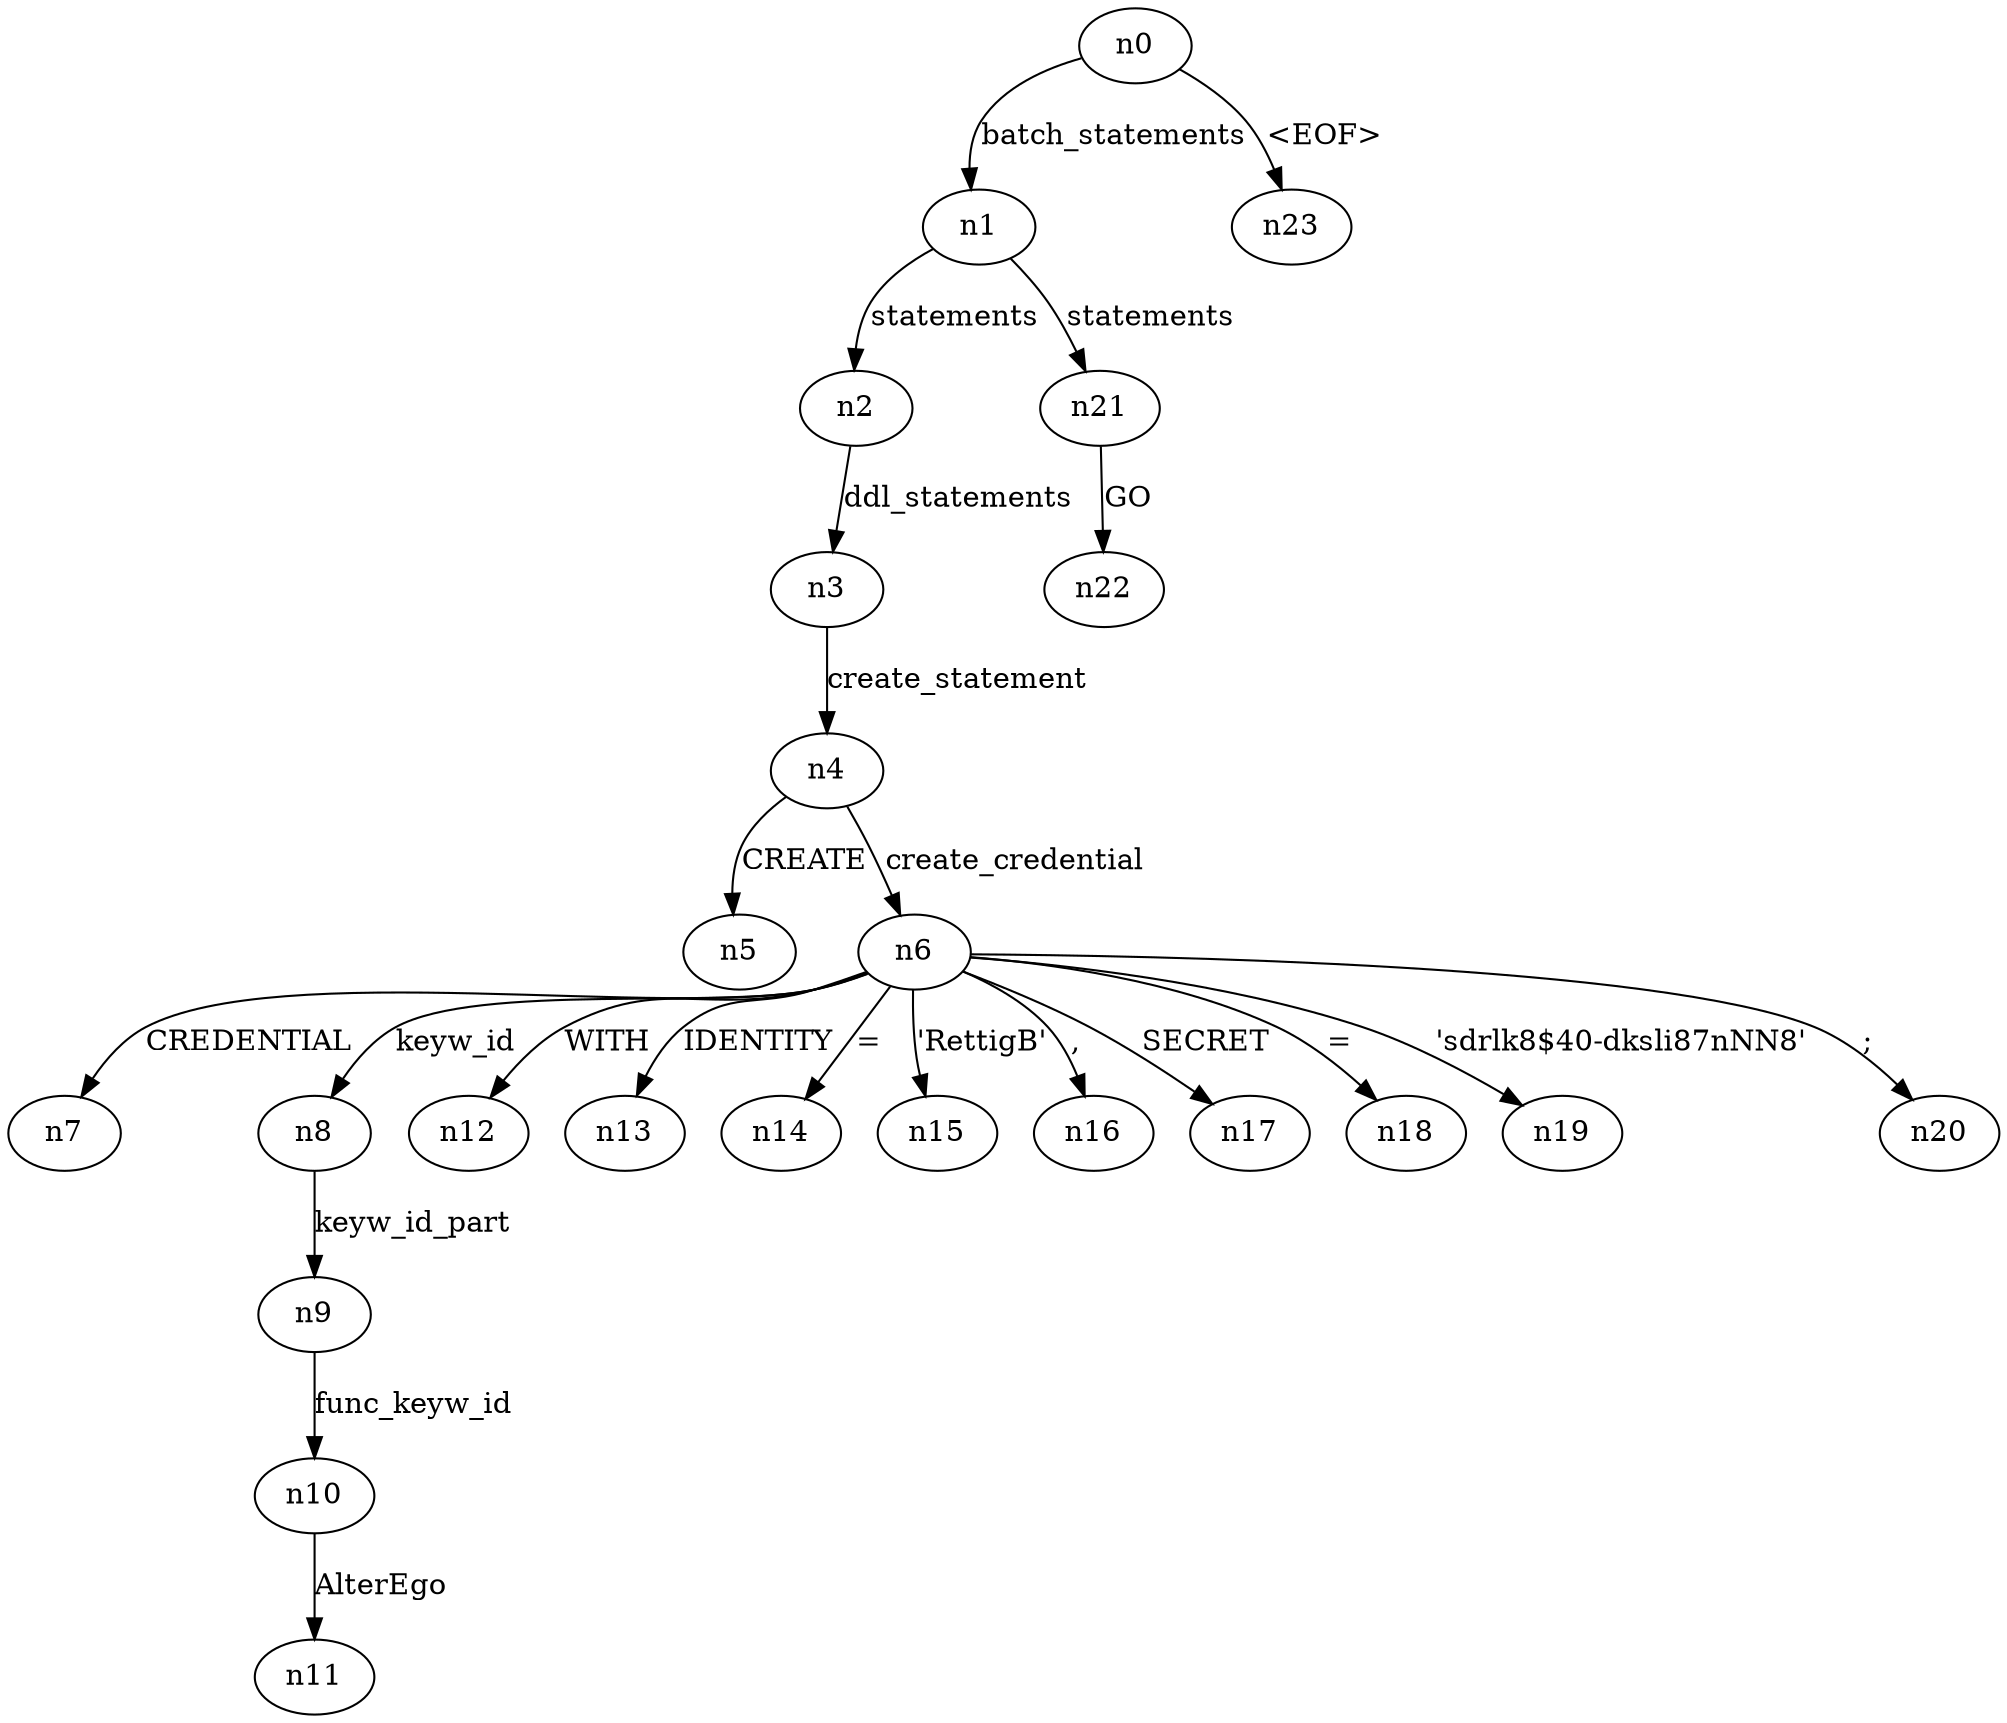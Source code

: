 digraph ParseTree {
  n0 -> n1 [label="batch_statements"];
  n1 -> n2 [label="statements"];
  n2 -> n3 [label="ddl_statements"];
  n3 -> n4 [label="create_statement"];
  n4 -> n5 [label="CREATE"];
  n4 -> n6 [label="create_credential"];
  n6 -> n7 [label="CREDENTIAL"];
  n6 -> n8 [label="keyw_id"];
  n8 -> n9 [label="keyw_id_part"];
  n9 -> n10 [label="func_keyw_id"];
  n10 -> n11 [label="AlterEgo"];
  n6 -> n12 [label="WITH"];
  n6 -> n13 [label="IDENTITY"];
  n6 -> n14 [label="="];
  n6 -> n15 [label="'RettigB'"];
  n6 -> n16 [label=","];
  n6 -> n17 [label="SECRET"];
  n6 -> n18 [label="="];
  n6 -> n19 [label="'sdrlk8$40-dksli87nNN8'"];
  n6 -> n20 [label=";"];
  n1 -> n21 [label="statements"];
  n21 -> n22 [label="GO"];
  n0 -> n23 [label="<EOF>"];
}